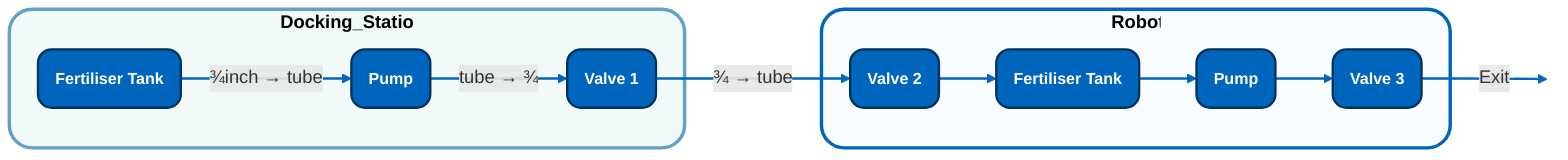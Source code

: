 %%```mermaid
graph LR
    %% === Styles ===
    %% TUM Farben und modernes Design für alle Diagramme
    %% --- BASIS-STYLES ---
    classDef tumBlue fill:#0065BD,stroke:#003359,stroke-width:2px,color:#ffffff,rx:12,ry:12,font-size:14px,font-weight:bold;
    classDef tumLightBlue fill:#64A0C8,stroke:#003359,stroke-width:2px,color:#ffffff,rx:12,ry:12,font-size:14px,font-weight:bold;
    classDef tumOrange fill:#E87722,stroke:#B85A1A,stroke-width:2px,color:#ffffff,rx:12,ry:12,font-size:14px,font-weight:bold;
    classDef tumGreen fill:#A2AD00,stroke:#7A8500,stroke-width:2px,color:#ffffff,rx:12,ry:12,font-size:14px,font-weight:bold;

    %% --- SUBGRAPH-STYLES ---
    %% 4. Namen für Subgraph Styles hinzugefügt

    style Robot fill:#F8FBFF,stroke:#0065BD,stroke-width:3px,rx:20,ry:20,color:#000000,font-size:16px,font-weight:bold;

    style Docking_Station fill:#F2FAF9,stroke:#64A0C8,stroke-width:3px,rx:20,ry:20,color:#000000,font-size:16px,font-weight:bold;

    %% Alle Verbindungen einheitlich stylen
    linkStyle default stroke:#0065BD,stroke-width:2px;

    %% Diagramm Definition
    subgraph Docking_Station
        WT1(Fertiliser Tank) -- ¾inch → tube --> P1(Pump)
        P1 -- tube → ¾ --> V(Valve 1)

    end

    subgraph Robot
        V3(Valve 2) --> WT2
        WT2(Fertiliser Tank) --> P2(Pump)
        P2 --> V4(Valve 3)
    end
        
    V -- "¾ → tube" --> V3

    %% Illustriert den Exit aus dem externen System

    OUT([ ])
        style OUT fill:none, stroke:none
        V4 -- Exit --> OUT
    

    %% Zuweisung der Style-Klassen
    class WT1,P1,C1,C2,TWS,WP,EC,V,C3,WT2,P2,V2,V3,V4 tumBlue;
 %%```